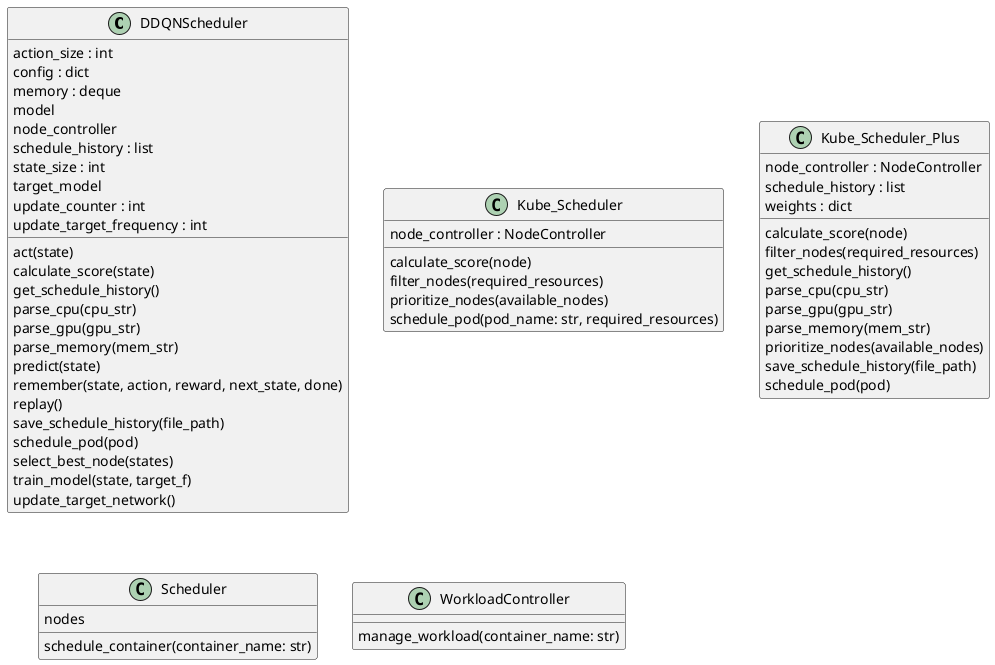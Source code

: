 @startuml classes_orchestrator
set namespaceSeparator none
class "DDQNScheduler" as orchestrator.DDQN_scheduler.DDQNScheduler {
  action_size : int
  config : dict
  memory : deque
  model
  node_controller
  schedule_history : list
  state_size : int
  target_model
  update_counter : int
  update_target_frequency : int
  act(state)
  calculate_score(state)
  get_schedule_history()
  parse_cpu(cpu_str)
  parse_gpu(gpu_str)
  parse_memory(mem_str)
  predict(state)
  remember(state, action, reward, next_state, done)
  replay()
  save_schedule_history(file_path)
  schedule_pod(pod)
  select_best_node(states)
  train_model(state, target_f)
  update_target_network()
}
class "Kube_Scheduler" as orchestrator.kube_scheduler.Kube_Scheduler {
  node_controller : NodeController
  calculate_score(node)
  filter_nodes(required_resources)
  prioritize_nodes(available_nodes)
  schedule_pod(pod_name: str, required_resources)
}
class "Kube_Scheduler_Plus" as orchestrator.kube_scheduler_plus.Kube_Scheduler_Plus {
  node_controller : NodeController
  schedule_history : list
  weights : dict
  calculate_score(node)
  filter_nodes(required_resources)
  get_schedule_history()
  parse_cpu(cpu_str)
  parse_gpu(gpu_str)
  parse_memory(mem_str)
  prioritize_nodes(available_nodes)
  save_schedule_history(file_path)
  schedule_pod(pod)
}
class "Scheduler" as orchestrator.scheduler_random.Scheduler {
  nodes
  schedule_container(container_name: str)
}
class "WorkloadController" as orchestrator.workload_controller.WorkloadController {
  manage_workload(container_name: str)
}
@enduml
